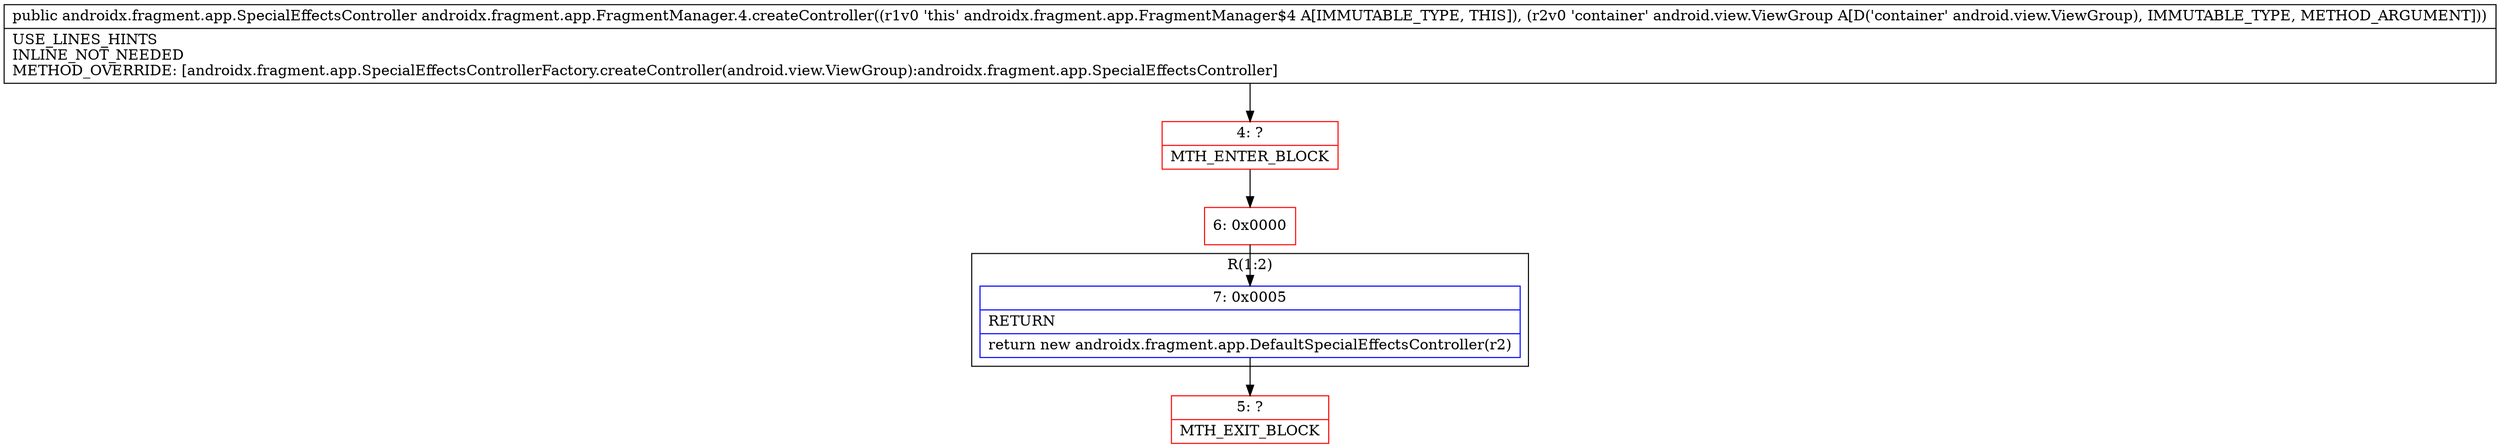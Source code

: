 digraph "CFG forandroidx.fragment.app.FragmentManager.4.createController(Landroid\/view\/ViewGroup;)Landroidx\/fragment\/app\/SpecialEffectsController;" {
subgraph cluster_Region_1869803978 {
label = "R(1:2)";
node [shape=record,color=blue];
Node_7 [shape=record,label="{7\:\ 0x0005|RETURN\l|return new androidx.fragment.app.DefaultSpecialEffectsController(r2)\l}"];
}
Node_4 [shape=record,color=red,label="{4\:\ ?|MTH_ENTER_BLOCK\l}"];
Node_6 [shape=record,color=red,label="{6\:\ 0x0000}"];
Node_5 [shape=record,color=red,label="{5\:\ ?|MTH_EXIT_BLOCK\l}"];
MethodNode[shape=record,label="{public androidx.fragment.app.SpecialEffectsController androidx.fragment.app.FragmentManager.4.createController((r1v0 'this' androidx.fragment.app.FragmentManager$4 A[IMMUTABLE_TYPE, THIS]), (r2v0 'container' android.view.ViewGroup A[D('container' android.view.ViewGroup), IMMUTABLE_TYPE, METHOD_ARGUMENT]))  | USE_LINES_HINTS\lINLINE_NOT_NEEDED\lMETHOD_OVERRIDE: [androidx.fragment.app.SpecialEffectsControllerFactory.createController(android.view.ViewGroup):androidx.fragment.app.SpecialEffectsController]\l}"];
MethodNode -> Node_4;Node_7 -> Node_5;
Node_4 -> Node_6;
Node_6 -> Node_7;
}

